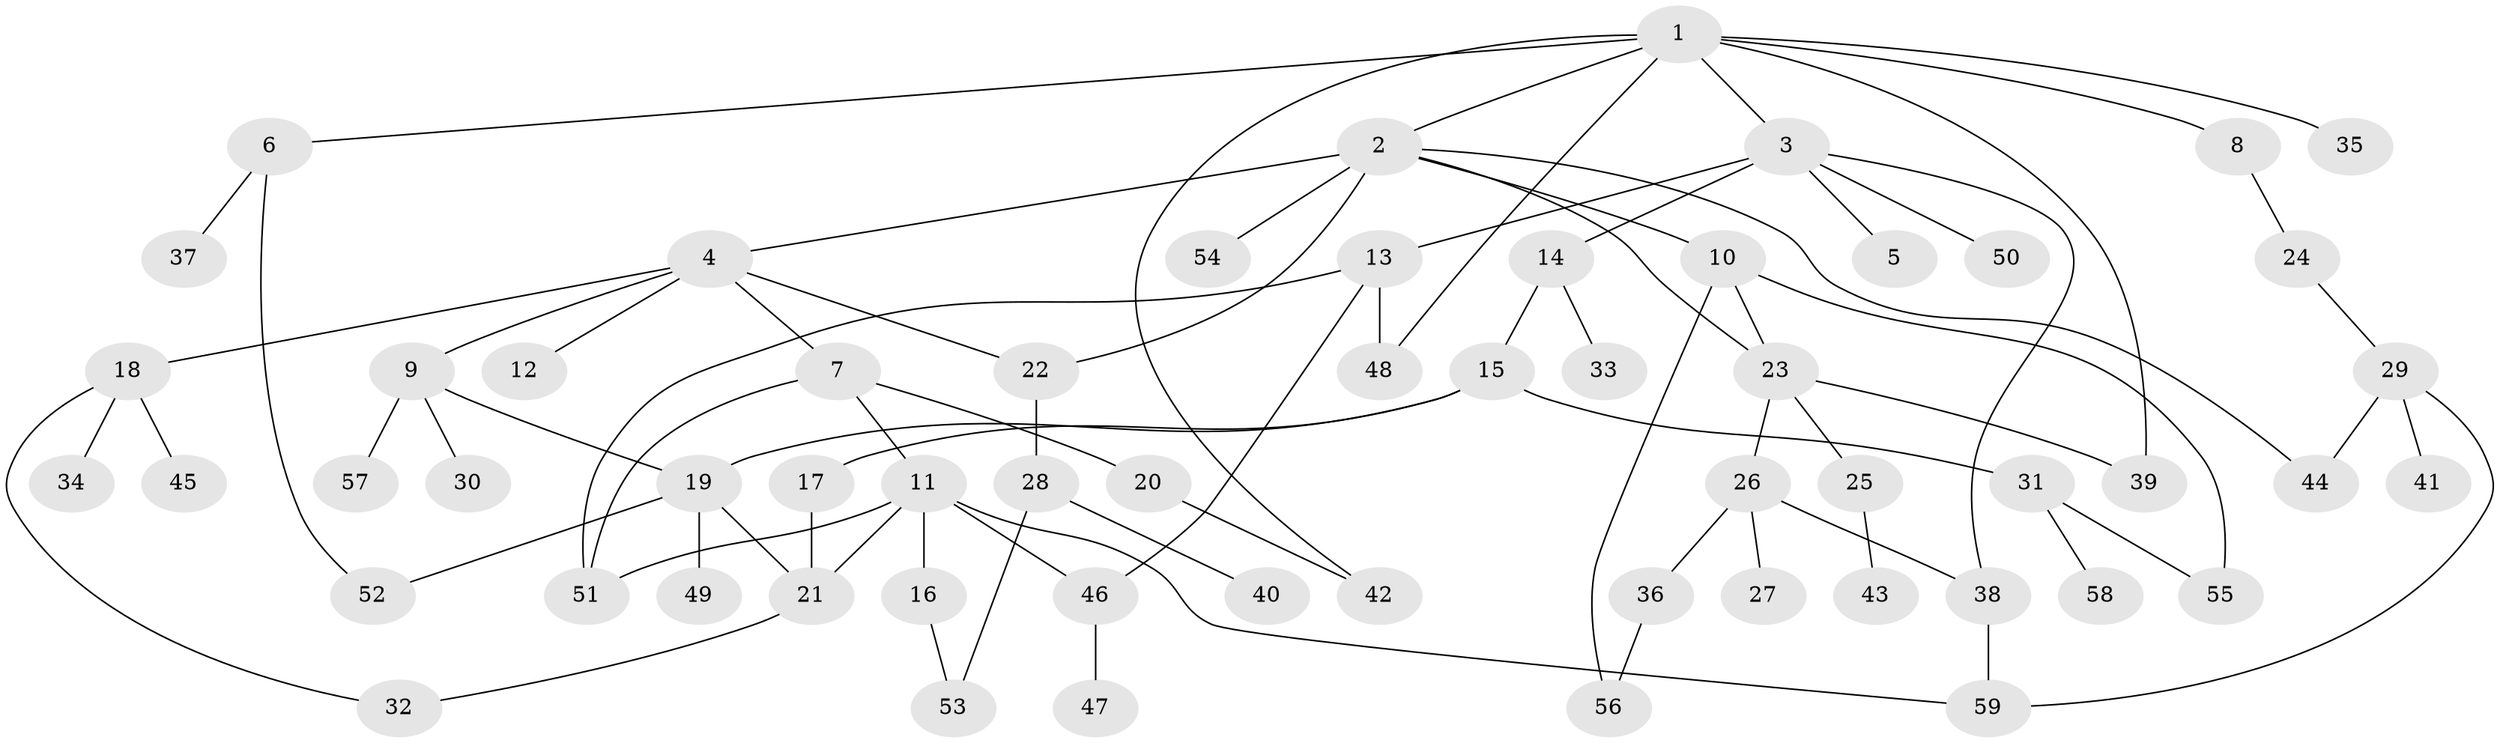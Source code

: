 // coarse degree distribution, {6: 0.08333333333333333, 5: 0.16666666666666666, 4: 0.08333333333333333, 2: 0.4166666666666667, 3: 0.20833333333333334, 1: 0.041666666666666664}
// Generated by graph-tools (version 1.1) at 2025/49/03/04/25 22:49:12]
// undirected, 59 vertices, 78 edges
graph export_dot {
  node [color=gray90,style=filled];
  1;
  2;
  3;
  4;
  5;
  6;
  7;
  8;
  9;
  10;
  11;
  12;
  13;
  14;
  15;
  16;
  17;
  18;
  19;
  20;
  21;
  22;
  23;
  24;
  25;
  26;
  27;
  28;
  29;
  30;
  31;
  32;
  33;
  34;
  35;
  36;
  37;
  38;
  39;
  40;
  41;
  42;
  43;
  44;
  45;
  46;
  47;
  48;
  49;
  50;
  51;
  52;
  53;
  54;
  55;
  56;
  57;
  58;
  59;
  1 -- 2;
  1 -- 3;
  1 -- 6;
  1 -- 8;
  1 -- 35;
  1 -- 39;
  1 -- 48;
  1 -- 42;
  2 -- 4;
  2 -- 10;
  2 -- 22;
  2 -- 23;
  2 -- 44;
  2 -- 54;
  3 -- 5;
  3 -- 13;
  3 -- 14;
  3 -- 50;
  3 -- 38;
  4 -- 7;
  4 -- 9;
  4 -- 12;
  4 -- 18;
  4 -- 22;
  6 -- 37;
  6 -- 52;
  7 -- 11;
  7 -- 20;
  7 -- 51;
  8 -- 24;
  9 -- 19;
  9 -- 30;
  9 -- 57;
  10 -- 55;
  10 -- 56;
  10 -- 23;
  11 -- 16;
  11 -- 21;
  11 -- 59;
  11 -- 51;
  11 -- 46;
  13 -- 46;
  13 -- 48;
  13 -- 51;
  14 -- 15;
  14 -- 33;
  15 -- 17;
  15 -- 31;
  15 -- 19;
  16 -- 53;
  17 -- 21;
  18 -- 34;
  18 -- 45;
  18 -- 32;
  19 -- 49;
  19 -- 21;
  19 -- 52;
  20 -- 42;
  21 -- 32;
  22 -- 28;
  23 -- 25;
  23 -- 26;
  23 -- 39;
  24 -- 29;
  25 -- 43;
  26 -- 27;
  26 -- 36;
  26 -- 38;
  28 -- 40;
  28 -- 53;
  29 -- 41;
  29 -- 44;
  29 -- 59;
  31 -- 58;
  31 -- 55;
  36 -- 56;
  38 -- 59;
  46 -- 47;
}
